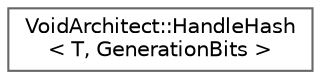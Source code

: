 digraph "Graphical Class Hierarchy"
{
 // LATEX_PDF_SIZE
  bgcolor="transparent";
  edge [fontname=Helvetica,fontsize=10,labelfontname=Helvetica,labelfontsize=10];
  node [fontname=Helvetica,fontsize=10,shape=box,height=0.2,width=0.4];
  rankdir="LR";
  Node0 [id="Node000000",label="VoidArchitect::HandleHash\l\< T, GenerationBits \>",height=0.2,width=0.4,color="grey40", fillcolor="white", style="filled",URL="$struct_void_architect_1_1_handle_hash.html",tooltip="Hash functor for Handle types."];
}
